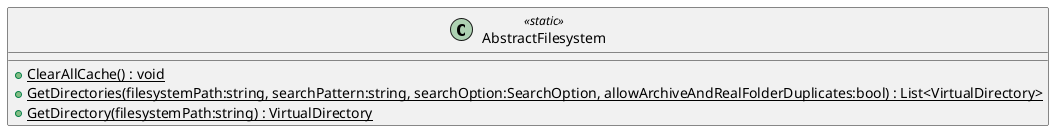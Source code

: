 @startuml
class AbstractFilesystem <<static>> {
    + {static} ClearAllCache() : void
    + {static} GetDirectories(filesystemPath:string, searchPattern:string, searchOption:SearchOption, allowArchiveAndRealFolderDuplicates:bool) : List<VirtualDirectory>
    + {static} GetDirectory(filesystemPath:string) : VirtualDirectory
}
@enduml
